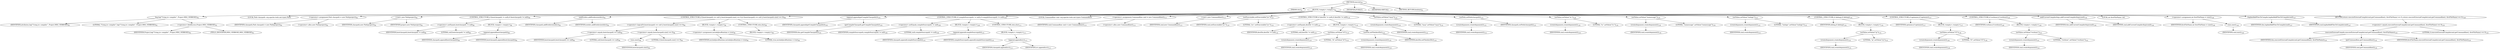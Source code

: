 digraph "execute" {  
"16" [label = <(METHOD,execute)<SUB>81</SUB>> ]
"6" [label = <(PARAM,this)<SUB>81</SUB>> ]
"17" [label = <(BLOCK,&lt;empty&gt;,&lt;empty&gt;)<SUB>81</SUB>> ]
"18" [label = <(log,log(&quot;Using jvc compiler&quot;, Project.MSG_VERBOSE))<SUB>82</SUB>> ]
"19" [label = <(IDENTIFIER,attributes,log(&quot;Using jvc compiler&quot;, Project.MSG_VERBOSE))<SUB>82</SUB>> ]
"20" [label = <(LITERAL,&quot;Using jvc compiler&quot;,log(&quot;Using jvc compiler&quot;, Project.MSG_VERBOSE))<SUB>82</SUB>> ]
"21" [label = <(&lt;operator&gt;.fieldAccess,Project.MSG_VERBOSE)<SUB>82</SUB>> ]
"22" [label = <(IDENTIFIER,Project,log(&quot;Using jvc compiler&quot;, Project.MSG_VERBOSE))<SUB>82</SUB>> ]
"23" [label = <(FIELD_IDENTIFIER,MSG_VERBOSE,MSG_VERBOSE)<SUB>82</SUB>> ]
"4" [label = <(LOCAL,Path classpath: org.apache.tools.ant.types.Path)> ]
"24" [label = <(&lt;operator&gt;.assignment,Path classpath = new Path(project))<SUB>84</SUB>> ]
"25" [label = <(IDENTIFIER,classpath,Path classpath = new Path(project))<SUB>84</SUB>> ]
"26" [label = <(&lt;operator&gt;.alloc,new Path(project))<SUB>84</SUB>> ]
"27" [label = <(&lt;init&gt;,new Path(project))<SUB>84</SUB>> ]
"3" [label = <(IDENTIFIER,classpath,new Path(project))<SUB>84</SUB>> ]
"28" [label = <(IDENTIFIER,project,new Path(project))<SUB>84</SUB>> ]
"29" [label = <(CONTROL_STRUCTURE,if (bootclasspath != null),if (bootclasspath != null))<SUB>88</SUB>> ]
"30" [label = <(&lt;operator&gt;.notEquals,bootclasspath != null)<SUB>88</SUB>> ]
"31" [label = <(IDENTIFIER,bootclasspath,bootclasspath != null)<SUB>88</SUB>> ]
"32" [label = <(LITERAL,null,bootclasspath != null)<SUB>88</SUB>> ]
"33" [label = <(BLOCK,&lt;empty&gt;,&lt;empty&gt;)<SUB>88</SUB>> ]
"34" [label = <(append,append(bootclasspath))<SUB>89</SUB>> ]
"35" [label = <(IDENTIFIER,classpath,append(bootclasspath))<SUB>89</SUB>> ]
"36" [label = <(IDENTIFIER,bootclasspath,append(bootclasspath))<SUB>89</SUB>> ]
"37" [label = <(addExtdirs,addExtdirs(extdirs))<SUB>94</SUB>> ]
"38" [label = <(IDENTIFIER,classpath,addExtdirs(extdirs))<SUB>94</SUB>> ]
"39" [label = <(IDENTIFIER,extdirs,addExtdirs(extdirs))<SUB>94</SUB>> ]
"40" [label = <(CONTROL_STRUCTURE,if (bootclasspath == null || bootclasspath.size() == 0),if (bootclasspath == null || bootclasspath.size() == 0))<SUB>96</SUB>> ]
"41" [label = <(&lt;operator&gt;.logicalOr,bootclasspath == null || bootclasspath.size() == 0)<SUB>96</SUB>> ]
"42" [label = <(&lt;operator&gt;.equals,bootclasspath == null)<SUB>96</SUB>> ]
"43" [label = <(IDENTIFIER,bootclasspath,bootclasspath == null)<SUB>96</SUB>> ]
"44" [label = <(LITERAL,null,bootclasspath == null)<SUB>96</SUB>> ]
"45" [label = <(&lt;operator&gt;.equals,bootclasspath.size() == 0)<SUB>96</SUB>> ]
"46" [label = <(size,size())<SUB>96</SUB>> ]
"47" [label = <(IDENTIFIER,bootclasspath,size())<SUB>96</SUB>> ]
"48" [label = <(LITERAL,0,bootclasspath.size() == 0)<SUB>96</SUB>> ]
"49" [label = <(BLOCK,&lt;empty&gt;,&lt;empty&gt;)<SUB>96</SUB>> ]
"50" [label = <(&lt;operator&gt;.assignment,includeJavaRuntime = true)<SUB>98</SUB>> ]
"51" [label = <(IDENTIFIER,includeJavaRuntime,includeJavaRuntime = true)<SUB>98</SUB>> ]
"52" [label = <(LITERAL,true,includeJavaRuntime = true)<SUB>98</SUB>> ]
"53" [label = <(CONTROL_STRUCTURE,else,else)<SUB>99</SUB>> ]
"54" [label = <(BLOCK,&lt;empty&gt;,&lt;empty&gt;)<SUB>99</SUB>> ]
"55" [label = <(append,append(getCompileClasspath()))<SUB>105</SUB>> ]
"56" [label = <(IDENTIFIER,classpath,append(getCompileClasspath()))<SUB>105</SUB>> ]
"57" [label = <(getCompileClasspath,getCompileClasspath())<SUB>105</SUB>> ]
"5" [label = <(IDENTIFIER,this,getCompileClasspath())<SUB>105</SUB>> ]
"58" [label = <(CONTROL_STRUCTURE,if (compileSourcepath != null),if (compileSourcepath != null))<SUB>109</SUB>> ]
"59" [label = <(&lt;operator&gt;.notEquals,compileSourcepath != null)<SUB>109</SUB>> ]
"60" [label = <(IDENTIFIER,compileSourcepath,compileSourcepath != null)<SUB>109</SUB>> ]
"61" [label = <(LITERAL,null,compileSourcepath != null)<SUB>109</SUB>> ]
"62" [label = <(BLOCK,&lt;empty&gt;,&lt;empty&gt;)<SUB>109</SUB>> ]
"63" [label = <(append,append(compileSourcepath))<SUB>110</SUB>> ]
"64" [label = <(IDENTIFIER,classpath,append(compileSourcepath))<SUB>110</SUB>> ]
"65" [label = <(IDENTIFIER,compileSourcepath,append(compileSourcepath))<SUB>110</SUB>> ]
"66" [label = <(CONTROL_STRUCTURE,else,else)<SUB>111</SUB>> ]
"67" [label = <(BLOCK,&lt;empty&gt;,&lt;empty&gt;)<SUB>111</SUB>> ]
"68" [label = <(append,append(src))<SUB>112</SUB>> ]
"69" [label = <(IDENTIFIER,classpath,append(src))<SUB>112</SUB>> ]
"70" [label = <(IDENTIFIER,src,append(src))<SUB>112</SUB>> ]
"8" [label = <(LOCAL,Commandline cmd: org.apache.tools.ant.types.Commandline)> ]
"71" [label = <(&lt;operator&gt;.assignment,Commandline cmd = new Commandline())<SUB>115</SUB>> ]
"72" [label = <(IDENTIFIER,cmd,Commandline cmd = new Commandline())<SUB>115</SUB>> ]
"73" [label = <(&lt;operator&gt;.alloc,new Commandline())<SUB>115</SUB>> ]
"74" [label = <(&lt;init&gt;,new Commandline())<SUB>115</SUB>> ]
"7" [label = <(IDENTIFIER,cmd,new Commandline())<SUB>115</SUB>> ]
"75" [label = <(setExecutable,setExecutable(&quot;jvc&quot;))<SUB>116</SUB>> ]
"76" [label = <(IDENTIFIER,cmd,setExecutable(&quot;jvc&quot;))<SUB>116</SUB>> ]
"77" [label = <(LITERAL,&quot;jvc&quot;,setExecutable(&quot;jvc&quot;))<SUB>116</SUB>> ]
"78" [label = <(CONTROL_STRUCTURE,if (destDir != null),if (destDir != null))<SUB>118</SUB>> ]
"79" [label = <(&lt;operator&gt;.notEquals,destDir != null)<SUB>118</SUB>> ]
"80" [label = <(IDENTIFIER,destDir,destDir != null)<SUB>118</SUB>> ]
"81" [label = <(LITERAL,null,destDir != null)<SUB>118</SUB>> ]
"82" [label = <(BLOCK,&lt;empty&gt;,&lt;empty&gt;)<SUB>118</SUB>> ]
"83" [label = <(setValue,setValue(&quot;/d&quot;))<SUB>119</SUB>> ]
"84" [label = <(createArgument,createArgument())<SUB>119</SUB>> ]
"85" [label = <(IDENTIFIER,cmd,createArgument())<SUB>119</SUB>> ]
"86" [label = <(LITERAL,&quot;/d&quot;,setValue(&quot;/d&quot;))<SUB>119</SUB>> ]
"87" [label = <(setFile,setFile(destDir))<SUB>120</SUB>> ]
"88" [label = <(createArgument,createArgument())<SUB>120</SUB>> ]
"89" [label = <(IDENTIFIER,cmd,createArgument())<SUB>120</SUB>> ]
"90" [label = <(IDENTIFIER,destDir,setFile(destDir))<SUB>120</SUB>> ]
"91" [label = <(setValue,setValue(&quot;/cp:p&quot;))<SUB>124</SUB>> ]
"92" [label = <(createArgument,createArgument())<SUB>124</SUB>> ]
"93" [label = <(IDENTIFIER,cmd,createArgument())<SUB>124</SUB>> ]
"94" [label = <(LITERAL,&quot;/cp:p&quot;,setValue(&quot;/cp:p&quot;))<SUB>124</SUB>> ]
"95" [label = <(setPath,setPath(classpath))<SUB>125</SUB>> ]
"96" [label = <(createArgument,createArgument())<SUB>125</SUB>> ]
"97" [label = <(IDENTIFIER,cmd,createArgument())<SUB>125</SUB>> ]
"98" [label = <(IDENTIFIER,classpath,setPath(classpath))<SUB>125</SUB>> ]
"99" [label = <(setValue,setValue(&quot;/x-&quot;))<SUB>128</SUB>> ]
"100" [label = <(createArgument,createArgument())<SUB>128</SUB>> ]
"101" [label = <(IDENTIFIER,cmd,createArgument())<SUB>128</SUB>> ]
"102" [label = <(LITERAL,&quot;/x-&quot;,setValue(&quot;/x-&quot;))<SUB>128</SUB>> ]
"103" [label = <(setValue,setValue(&quot;/nomessage&quot;))<SUB>130</SUB>> ]
"104" [label = <(createArgument,createArgument())<SUB>130</SUB>> ]
"105" [label = <(IDENTIFIER,cmd,createArgument())<SUB>130</SUB>> ]
"106" [label = <(LITERAL,&quot;/nomessage&quot;,setValue(&quot;/nomessage&quot;))<SUB>130</SUB>> ]
"107" [label = <(setValue,setValue(&quot;/nologo&quot;))<SUB>132</SUB>> ]
"108" [label = <(createArgument,createArgument())<SUB>132</SUB>> ]
"109" [label = <(IDENTIFIER,cmd,createArgument())<SUB>132</SUB>> ]
"110" [label = <(LITERAL,&quot;/nologo&quot;,setValue(&quot;/nologo&quot;))<SUB>132</SUB>> ]
"111" [label = <(CONTROL_STRUCTURE,if (debug),if (debug))<SUB>134</SUB>> ]
"112" [label = <(IDENTIFIER,debug,if (debug))<SUB>134</SUB>> ]
"113" [label = <(BLOCK,&lt;empty&gt;,&lt;empty&gt;)<SUB>134</SUB>> ]
"114" [label = <(setValue,setValue(&quot;/g&quot;))<SUB>135</SUB>> ]
"115" [label = <(createArgument,createArgument())<SUB>135</SUB>> ]
"116" [label = <(IDENTIFIER,cmd,createArgument())<SUB>135</SUB>> ]
"117" [label = <(LITERAL,&quot;/g&quot;,setValue(&quot;/g&quot;))<SUB>135</SUB>> ]
"118" [label = <(CONTROL_STRUCTURE,if (optimize),if (optimize))<SUB>137</SUB>> ]
"119" [label = <(IDENTIFIER,optimize,if (optimize))<SUB>137</SUB>> ]
"120" [label = <(BLOCK,&lt;empty&gt;,&lt;empty&gt;)<SUB>137</SUB>> ]
"121" [label = <(setValue,setValue(&quot;/O&quot;))<SUB>138</SUB>> ]
"122" [label = <(createArgument,createArgument())<SUB>138</SUB>> ]
"123" [label = <(IDENTIFIER,cmd,createArgument())<SUB>138</SUB>> ]
"124" [label = <(LITERAL,&quot;/O&quot;,setValue(&quot;/O&quot;))<SUB>138</SUB>> ]
"125" [label = <(CONTROL_STRUCTURE,if (verbose),if (verbose))<SUB>140</SUB>> ]
"126" [label = <(IDENTIFIER,verbose,if (verbose))<SUB>140</SUB>> ]
"127" [label = <(BLOCK,&lt;empty&gt;,&lt;empty&gt;)<SUB>140</SUB>> ]
"128" [label = <(setValue,setValue(&quot;/verbose&quot;))<SUB>141</SUB>> ]
"129" [label = <(createArgument,createArgument())<SUB>141</SUB>> ]
"130" [label = <(IDENTIFIER,cmd,createArgument())<SUB>141</SUB>> ]
"131" [label = <(LITERAL,&quot;/verbose&quot;,setValue(&quot;/verbose&quot;))<SUB>141</SUB>> ]
"132" [label = <(addCurrentCompilerArgs,addCurrentCompilerArgs(cmd))<SUB>144</SUB>> ]
"9" [label = <(IDENTIFIER,this,addCurrentCompilerArgs(cmd))<SUB>144</SUB>> ]
"133" [label = <(IDENTIFIER,cmd,addCurrentCompilerArgs(cmd))<SUB>144</SUB>> ]
"134" [label = <(LOCAL,int firstFileName: int)> ]
"135" [label = <(&lt;operator&gt;.assignment,int firstFileName = size())<SUB>146</SUB>> ]
"136" [label = <(IDENTIFIER,firstFileName,int firstFileName = size())<SUB>146</SUB>> ]
"137" [label = <(size,size())<SUB>146</SUB>> ]
"138" [label = <(IDENTIFIER,cmd,size())<SUB>146</SUB>> ]
"139" [label = <(logAndAddFilesToCompile,logAndAddFilesToCompile(cmd))<SUB>147</SUB>> ]
"10" [label = <(IDENTIFIER,this,logAndAddFilesToCompile(cmd))<SUB>147</SUB>> ]
"140" [label = <(IDENTIFIER,cmd,logAndAddFilesToCompile(cmd))<SUB>147</SUB>> ]
"141" [label = <(RETURN,return executeExternalCompile(cmd.getCommandline(), firstFileName) == 0;,return executeExternalCompile(cmd.getCommandline(), firstFileName) == 0;)<SUB>149</SUB>> ]
"142" [label = <(&lt;operator&gt;.equals,executeExternalCompile(cmd.getCommandline(), firstFileName) == 0)<SUB>150</SUB>> ]
"143" [label = <(executeExternalCompile,executeExternalCompile(cmd.getCommandline(), firstFileName))<SUB>150</SUB>> ]
"11" [label = <(IDENTIFIER,this,executeExternalCompile(cmd.getCommandline(), firstFileName))<SUB>150</SUB>> ]
"144" [label = <(getCommandline,getCommandline())<SUB>150</SUB>> ]
"145" [label = <(IDENTIFIER,cmd,getCommandline())<SUB>150</SUB>> ]
"146" [label = <(IDENTIFIER,firstFileName,executeExternalCompile(cmd.getCommandline(), firstFileName))<SUB>150</SUB>> ]
"147" [label = <(LITERAL,0,executeExternalCompile(cmd.getCommandline(), firstFileName) == 0)<SUB>150</SUB>> ]
"148" [label = <(MODIFIER,PUBLIC)> ]
"149" [label = <(MODIFIER,VIRTUAL)> ]
"150" [label = <(METHOD_RETURN,boolean)<SUB>81</SUB>> ]
  "16" -> "6" 
  "16" -> "17" 
  "16" -> "148" 
  "16" -> "149" 
  "16" -> "150" 
  "17" -> "18" 
  "17" -> "4" 
  "17" -> "24" 
  "17" -> "27" 
  "17" -> "29" 
  "17" -> "37" 
  "17" -> "40" 
  "17" -> "55" 
  "17" -> "58" 
  "17" -> "8" 
  "17" -> "71" 
  "17" -> "74" 
  "17" -> "75" 
  "17" -> "78" 
  "17" -> "91" 
  "17" -> "95" 
  "17" -> "99" 
  "17" -> "103" 
  "17" -> "107" 
  "17" -> "111" 
  "17" -> "118" 
  "17" -> "125" 
  "17" -> "132" 
  "17" -> "134" 
  "17" -> "135" 
  "17" -> "139" 
  "17" -> "141" 
  "18" -> "19" 
  "18" -> "20" 
  "18" -> "21" 
  "21" -> "22" 
  "21" -> "23" 
  "24" -> "25" 
  "24" -> "26" 
  "27" -> "3" 
  "27" -> "28" 
  "29" -> "30" 
  "29" -> "33" 
  "30" -> "31" 
  "30" -> "32" 
  "33" -> "34" 
  "34" -> "35" 
  "34" -> "36" 
  "37" -> "38" 
  "37" -> "39" 
  "40" -> "41" 
  "40" -> "49" 
  "40" -> "53" 
  "41" -> "42" 
  "41" -> "45" 
  "42" -> "43" 
  "42" -> "44" 
  "45" -> "46" 
  "45" -> "48" 
  "46" -> "47" 
  "49" -> "50" 
  "50" -> "51" 
  "50" -> "52" 
  "53" -> "54" 
  "55" -> "56" 
  "55" -> "57" 
  "57" -> "5" 
  "58" -> "59" 
  "58" -> "62" 
  "58" -> "66" 
  "59" -> "60" 
  "59" -> "61" 
  "62" -> "63" 
  "63" -> "64" 
  "63" -> "65" 
  "66" -> "67" 
  "67" -> "68" 
  "68" -> "69" 
  "68" -> "70" 
  "71" -> "72" 
  "71" -> "73" 
  "74" -> "7" 
  "75" -> "76" 
  "75" -> "77" 
  "78" -> "79" 
  "78" -> "82" 
  "79" -> "80" 
  "79" -> "81" 
  "82" -> "83" 
  "82" -> "87" 
  "83" -> "84" 
  "83" -> "86" 
  "84" -> "85" 
  "87" -> "88" 
  "87" -> "90" 
  "88" -> "89" 
  "91" -> "92" 
  "91" -> "94" 
  "92" -> "93" 
  "95" -> "96" 
  "95" -> "98" 
  "96" -> "97" 
  "99" -> "100" 
  "99" -> "102" 
  "100" -> "101" 
  "103" -> "104" 
  "103" -> "106" 
  "104" -> "105" 
  "107" -> "108" 
  "107" -> "110" 
  "108" -> "109" 
  "111" -> "112" 
  "111" -> "113" 
  "113" -> "114" 
  "114" -> "115" 
  "114" -> "117" 
  "115" -> "116" 
  "118" -> "119" 
  "118" -> "120" 
  "120" -> "121" 
  "121" -> "122" 
  "121" -> "124" 
  "122" -> "123" 
  "125" -> "126" 
  "125" -> "127" 
  "127" -> "128" 
  "128" -> "129" 
  "128" -> "131" 
  "129" -> "130" 
  "132" -> "9" 
  "132" -> "133" 
  "135" -> "136" 
  "135" -> "137" 
  "137" -> "138" 
  "139" -> "10" 
  "139" -> "140" 
  "141" -> "142" 
  "142" -> "143" 
  "142" -> "147" 
  "143" -> "11" 
  "143" -> "144" 
  "143" -> "146" 
  "144" -> "145" 
}
